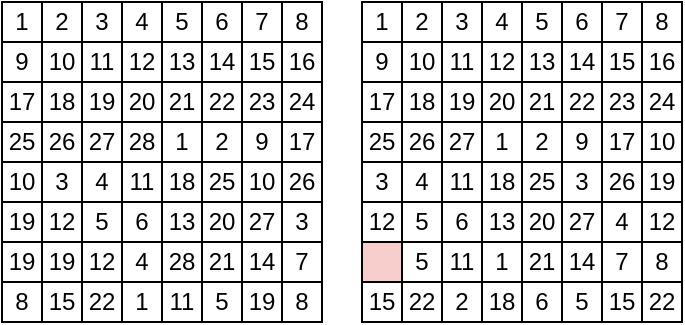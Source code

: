 <mxfile version="21.6.8" type="device">
  <diagram name="第 1 页" id="HcSQFv69GKQu6Lf1S37t">
    <mxGraphModel dx="724" dy="428" grid="0" gridSize="10" guides="1" tooltips="1" connect="1" arrows="1" fold="1" page="0" pageScale="1" pageWidth="827" pageHeight="1169" math="0" shadow="0">
      <root>
        <mxCell id="0" />
        <mxCell id="1" parent="0" />
        <mxCell id="40r2vgtaCQcfgzcxw1ov-1" value="1" style="rounded=0;whiteSpace=wrap;html=1;" vertex="1" parent="1">
          <mxGeometry x="80" y="80" width="20" height="20" as="geometry" />
        </mxCell>
        <mxCell id="40r2vgtaCQcfgzcxw1ov-2" value="2" style="rounded=0;whiteSpace=wrap;html=1;" vertex="1" parent="1">
          <mxGeometry x="100" y="80" width="20" height="20" as="geometry" />
        </mxCell>
        <mxCell id="40r2vgtaCQcfgzcxw1ov-3" value="3" style="rounded=0;whiteSpace=wrap;html=1;" vertex="1" parent="1">
          <mxGeometry x="120" y="80" width="20" height="20" as="geometry" />
        </mxCell>
        <mxCell id="40r2vgtaCQcfgzcxw1ov-4" value="4" style="rounded=0;whiteSpace=wrap;html=1;" vertex="1" parent="1">
          <mxGeometry x="140" y="80" width="20" height="20" as="geometry" />
        </mxCell>
        <mxCell id="40r2vgtaCQcfgzcxw1ov-5" value="5" style="rounded=0;whiteSpace=wrap;html=1;" vertex="1" parent="1">
          <mxGeometry x="160" y="80" width="20" height="20" as="geometry" />
        </mxCell>
        <mxCell id="40r2vgtaCQcfgzcxw1ov-6" value="6" style="rounded=0;whiteSpace=wrap;html=1;" vertex="1" parent="1">
          <mxGeometry x="180" y="80" width="20" height="20" as="geometry" />
        </mxCell>
        <mxCell id="40r2vgtaCQcfgzcxw1ov-7" value="7" style="rounded=0;whiteSpace=wrap;html=1;" vertex="1" parent="1">
          <mxGeometry x="200" y="80" width="20" height="20" as="geometry" />
        </mxCell>
        <mxCell id="40r2vgtaCQcfgzcxw1ov-8" value="8" style="rounded=0;whiteSpace=wrap;html=1;" vertex="1" parent="1">
          <mxGeometry x="220" y="80" width="20" height="20" as="geometry" />
        </mxCell>
        <mxCell id="40r2vgtaCQcfgzcxw1ov-9" value="9" style="rounded=0;whiteSpace=wrap;html=1;" vertex="1" parent="1">
          <mxGeometry x="80" y="100" width="20" height="20" as="geometry" />
        </mxCell>
        <mxCell id="40r2vgtaCQcfgzcxw1ov-10" value="10" style="rounded=0;whiteSpace=wrap;html=1;" vertex="1" parent="1">
          <mxGeometry x="100" y="100" width="20" height="20" as="geometry" />
        </mxCell>
        <mxCell id="40r2vgtaCQcfgzcxw1ov-11" value="11" style="rounded=0;whiteSpace=wrap;html=1;" vertex="1" parent="1">
          <mxGeometry x="120" y="100" width="20" height="20" as="geometry" />
        </mxCell>
        <mxCell id="40r2vgtaCQcfgzcxw1ov-12" value="12" style="rounded=0;whiteSpace=wrap;html=1;" vertex="1" parent="1">
          <mxGeometry x="140" y="100" width="20" height="20" as="geometry" />
        </mxCell>
        <mxCell id="40r2vgtaCQcfgzcxw1ov-13" value="13" style="rounded=0;whiteSpace=wrap;html=1;" vertex="1" parent="1">
          <mxGeometry x="160" y="100" width="20" height="20" as="geometry" />
        </mxCell>
        <mxCell id="40r2vgtaCQcfgzcxw1ov-14" value="14" style="rounded=0;whiteSpace=wrap;html=1;" vertex="1" parent="1">
          <mxGeometry x="180" y="100" width="20" height="20" as="geometry" />
        </mxCell>
        <mxCell id="40r2vgtaCQcfgzcxw1ov-15" value="15" style="rounded=0;whiteSpace=wrap;html=1;" vertex="1" parent="1">
          <mxGeometry x="200" y="100" width="20" height="20" as="geometry" />
        </mxCell>
        <mxCell id="40r2vgtaCQcfgzcxw1ov-16" value="16" style="rounded=0;whiteSpace=wrap;html=1;" vertex="1" parent="1">
          <mxGeometry x="220" y="100" width="20" height="20" as="geometry" />
        </mxCell>
        <mxCell id="40r2vgtaCQcfgzcxw1ov-17" value="17" style="rounded=0;whiteSpace=wrap;html=1;" vertex="1" parent="1">
          <mxGeometry x="80" y="120" width="20" height="20" as="geometry" />
        </mxCell>
        <mxCell id="40r2vgtaCQcfgzcxw1ov-18" value="18" style="rounded=0;whiteSpace=wrap;html=1;" vertex="1" parent="1">
          <mxGeometry x="100" y="120" width="20" height="20" as="geometry" />
        </mxCell>
        <mxCell id="40r2vgtaCQcfgzcxw1ov-19" value="19" style="rounded=0;whiteSpace=wrap;html=1;" vertex="1" parent="1">
          <mxGeometry x="120" y="120" width="20" height="20" as="geometry" />
        </mxCell>
        <mxCell id="40r2vgtaCQcfgzcxw1ov-20" value="20" style="rounded=0;whiteSpace=wrap;html=1;" vertex="1" parent="1">
          <mxGeometry x="140" y="120" width="20" height="20" as="geometry" />
        </mxCell>
        <mxCell id="40r2vgtaCQcfgzcxw1ov-21" value="21" style="rounded=0;whiteSpace=wrap;html=1;" vertex="1" parent="1">
          <mxGeometry x="160" y="120" width="20" height="20" as="geometry" />
        </mxCell>
        <mxCell id="40r2vgtaCQcfgzcxw1ov-22" value="22" style="rounded=0;whiteSpace=wrap;html=1;" vertex="1" parent="1">
          <mxGeometry x="180" y="120" width="20" height="20" as="geometry" />
        </mxCell>
        <mxCell id="40r2vgtaCQcfgzcxw1ov-23" value="23" style="rounded=0;whiteSpace=wrap;html=1;" vertex="1" parent="1">
          <mxGeometry x="200" y="120" width="20" height="20" as="geometry" />
        </mxCell>
        <mxCell id="40r2vgtaCQcfgzcxw1ov-24" value="24" style="rounded=0;whiteSpace=wrap;html=1;" vertex="1" parent="1">
          <mxGeometry x="220" y="120" width="20" height="20" as="geometry" />
        </mxCell>
        <mxCell id="40r2vgtaCQcfgzcxw1ov-25" value="25" style="rounded=0;whiteSpace=wrap;html=1;" vertex="1" parent="1">
          <mxGeometry x="80" y="140" width="20" height="20" as="geometry" />
        </mxCell>
        <mxCell id="40r2vgtaCQcfgzcxw1ov-26" value="26" style="rounded=0;whiteSpace=wrap;html=1;" vertex="1" parent="1">
          <mxGeometry x="100" y="140" width="20" height="20" as="geometry" />
        </mxCell>
        <mxCell id="40r2vgtaCQcfgzcxw1ov-27" value="27" style="rounded=0;whiteSpace=wrap;html=1;" vertex="1" parent="1">
          <mxGeometry x="120" y="140" width="20" height="20" as="geometry" />
        </mxCell>
        <mxCell id="40r2vgtaCQcfgzcxw1ov-28" value="28" style="rounded=0;whiteSpace=wrap;html=1;" vertex="1" parent="1">
          <mxGeometry x="140" y="140" width="20" height="20" as="geometry" />
        </mxCell>
        <mxCell id="40r2vgtaCQcfgzcxw1ov-29" value="1" style="rounded=0;whiteSpace=wrap;html=1;" vertex="1" parent="1">
          <mxGeometry x="160" y="140" width="20" height="20" as="geometry" />
        </mxCell>
        <mxCell id="40r2vgtaCQcfgzcxw1ov-30" value="2" style="rounded=0;whiteSpace=wrap;html=1;" vertex="1" parent="1">
          <mxGeometry x="180" y="140" width="20" height="20" as="geometry" />
        </mxCell>
        <mxCell id="40r2vgtaCQcfgzcxw1ov-31" value="9" style="rounded=0;whiteSpace=wrap;html=1;" vertex="1" parent="1">
          <mxGeometry x="200" y="140" width="20" height="20" as="geometry" />
        </mxCell>
        <mxCell id="40r2vgtaCQcfgzcxw1ov-32" value="17" style="rounded=0;whiteSpace=wrap;html=1;" vertex="1" parent="1">
          <mxGeometry x="220" y="140" width="20" height="20" as="geometry" />
        </mxCell>
        <mxCell id="40r2vgtaCQcfgzcxw1ov-33" value="10" style="rounded=0;whiteSpace=wrap;html=1;" vertex="1" parent="1">
          <mxGeometry x="80" y="160" width="20" height="20" as="geometry" />
        </mxCell>
        <mxCell id="40r2vgtaCQcfgzcxw1ov-34" value="3" style="rounded=0;whiteSpace=wrap;html=1;" vertex="1" parent="1">
          <mxGeometry x="100" y="160" width="20" height="20" as="geometry" />
        </mxCell>
        <mxCell id="40r2vgtaCQcfgzcxw1ov-35" value="4" style="rounded=0;whiteSpace=wrap;html=1;" vertex="1" parent="1">
          <mxGeometry x="120" y="160" width="20" height="20" as="geometry" />
        </mxCell>
        <mxCell id="40r2vgtaCQcfgzcxw1ov-36" value="11" style="rounded=0;whiteSpace=wrap;html=1;" vertex="1" parent="1">
          <mxGeometry x="140" y="160" width="20" height="20" as="geometry" />
        </mxCell>
        <mxCell id="40r2vgtaCQcfgzcxw1ov-37" value="18" style="rounded=0;whiteSpace=wrap;html=1;" vertex="1" parent="1">
          <mxGeometry x="160" y="160" width="20" height="20" as="geometry" />
        </mxCell>
        <mxCell id="40r2vgtaCQcfgzcxw1ov-38" value="25" style="rounded=0;whiteSpace=wrap;html=1;" vertex="1" parent="1">
          <mxGeometry x="180" y="160" width="20" height="20" as="geometry" />
        </mxCell>
        <mxCell id="40r2vgtaCQcfgzcxw1ov-39" value="10" style="rounded=0;whiteSpace=wrap;html=1;" vertex="1" parent="1">
          <mxGeometry x="200" y="160" width="20" height="20" as="geometry" />
        </mxCell>
        <mxCell id="40r2vgtaCQcfgzcxw1ov-40" value="26" style="rounded=0;whiteSpace=wrap;html=1;" vertex="1" parent="1">
          <mxGeometry x="220" y="160" width="20" height="20" as="geometry" />
        </mxCell>
        <mxCell id="40r2vgtaCQcfgzcxw1ov-41" value="19" style="rounded=0;whiteSpace=wrap;html=1;" vertex="1" parent="1">
          <mxGeometry x="80" y="180" width="20" height="20" as="geometry" />
        </mxCell>
        <mxCell id="40r2vgtaCQcfgzcxw1ov-42" value="12" style="rounded=0;whiteSpace=wrap;html=1;" vertex="1" parent="1">
          <mxGeometry x="100" y="180" width="20" height="20" as="geometry" />
        </mxCell>
        <mxCell id="40r2vgtaCQcfgzcxw1ov-43" value="5" style="rounded=0;whiteSpace=wrap;html=1;" vertex="1" parent="1">
          <mxGeometry x="120" y="180" width="20" height="20" as="geometry" />
        </mxCell>
        <mxCell id="40r2vgtaCQcfgzcxw1ov-44" value="6" style="rounded=0;whiteSpace=wrap;html=1;" vertex="1" parent="1">
          <mxGeometry x="140" y="180" width="20" height="20" as="geometry" />
        </mxCell>
        <mxCell id="40r2vgtaCQcfgzcxw1ov-45" value="13" style="rounded=0;whiteSpace=wrap;html=1;" vertex="1" parent="1">
          <mxGeometry x="160" y="180" width="20" height="20" as="geometry" />
        </mxCell>
        <mxCell id="40r2vgtaCQcfgzcxw1ov-46" value="20" style="rounded=0;whiteSpace=wrap;html=1;" vertex="1" parent="1">
          <mxGeometry x="180" y="180" width="20" height="20" as="geometry" />
        </mxCell>
        <mxCell id="40r2vgtaCQcfgzcxw1ov-47" value="27" style="rounded=0;whiteSpace=wrap;html=1;" vertex="1" parent="1">
          <mxGeometry x="200" y="180" width="20" height="20" as="geometry" />
        </mxCell>
        <mxCell id="40r2vgtaCQcfgzcxw1ov-48" value="3" style="rounded=0;whiteSpace=wrap;html=1;" vertex="1" parent="1">
          <mxGeometry x="220" y="180" width="20" height="20" as="geometry" />
        </mxCell>
        <mxCell id="40r2vgtaCQcfgzcxw1ov-49" value="19" style="rounded=0;whiteSpace=wrap;html=1;" vertex="1" parent="1">
          <mxGeometry x="80" y="200" width="20" height="20" as="geometry" />
        </mxCell>
        <mxCell id="40r2vgtaCQcfgzcxw1ov-50" value="19" style="rounded=0;whiteSpace=wrap;html=1;" vertex="1" parent="1">
          <mxGeometry x="100" y="200" width="20" height="20" as="geometry" />
        </mxCell>
        <mxCell id="40r2vgtaCQcfgzcxw1ov-51" value="12" style="rounded=0;whiteSpace=wrap;html=1;" vertex="1" parent="1">
          <mxGeometry x="120" y="200" width="20" height="20" as="geometry" />
        </mxCell>
        <mxCell id="40r2vgtaCQcfgzcxw1ov-52" value="4" style="rounded=0;whiteSpace=wrap;html=1;" vertex="1" parent="1">
          <mxGeometry x="140" y="200" width="20" height="20" as="geometry" />
        </mxCell>
        <mxCell id="40r2vgtaCQcfgzcxw1ov-53" value="28" style="rounded=0;whiteSpace=wrap;html=1;" vertex="1" parent="1">
          <mxGeometry x="160" y="200" width="20" height="20" as="geometry" />
        </mxCell>
        <mxCell id="40r2vgtaCQcfgzcxw1ov-54" value="21" style="rounded=0;whiteSpace=wrap;html=1;" vertex="1" parent="1">
          <mxGeometry x="180" y="200" width="20" height="20" as="geometry" />
        </mxCell>
        <mxCell id="40r2vgtaCQcfgzcxw1ov-55" value="14" style="rounded=0;whiteSpace=wrap;html=1;" vertex="1" parent="1">
          <mxGeometry x="200" y="200" width="20" height="20" as="geometry" />
        </mxCell>
        <mxCell id="40r2vgtaCQcfgzcxw1ov-56" value="7" style="rounded=0;whiteSpace=wrap;html=1;" vertex="1" parent="1">
          <mxGeometry x="220" y="200" width="20" height="20" as="geometry" />
        </mxCell>
        <mxCell id="40r2vgtaCQcfgzcxw1ov-57" value="8" style="rounded=0;whiteSpace=wrap;html=1;" vertex="1" parent="1">
          <mxGeometry x="80" y="220" width="20" height="20" as="geometry" />
        </mxCell>
        <mxCell id="40r2vgtaCQcfgzcxw1ov-58" value="15" style="rounded=0;whiteSpace=wrap;html=1;" vertex="1" parent="1">
          <mxGeometry x="100" y="220" width="20" height="20" as="geometry" />
        </mxCell>
        <mxCell id="40r2vgtaCQcfgzcxw1ov-59" value="22" style="rounded=0;whiteSpace=wrap;html=1;" vertex="1" parent="1">
          <mxGeometry x="120" y="220" width="20" height="20" as="geometry" />
        </mxCell>
        <mxCell id="40r2vgtaCQcfgzcxw1ov-60" value="1" style="rounded=0;whiteSpace=wrap;html=1;" vertex="1" parent="1">
          <mxGeometry x="140" y="220" width="20" height="20" as="geometry" />
        </mxCell>
        <mxCell id="40r2vgtaCQcfgzcxw1ov-61" value="11" style="rounded=0;whiteSpace=wrap;html=1;" vertex="1" parent="1">
          <mxGeometry x="160" y="220" width="20" height="20" as="geometry" />
        </mxCell>
        <mxCell id="40r2vgtaCQcfgzcxw1ov-62" value="5" style="rounded=0;whiteSpace=wrap;html=1;" vertex="1" parent="1">
          <mxGeometry x="180" y="220" width="20" height="20" as="geometry" />
        </mxCell>
        <mxCell id="40r2vgtaCQcfgzcxw1ov-63" value="19" style="rounded=0;whiteSpace=wrap;html=1;" vertex="1" parent="1">
          <mxGeometry x="200" y="220" width="20" height="20" as="geometry" />
        </mxCell>
        <mxCell id="40r2vgtaCQcfgzcxw1ov-64" value="8" style="rounded=0;whiteSpace=wrap;html=1;" vertex="1" parent="1">
          <mxGeometry x="220" y="220" width="20" height="20" as="geometry" />
        </mxCell>
        <mxCell id="40r2vgtaCQcfgzcxw1ov-65" value="1" style="rounded=0;whiteSpace=wrap;html=1;" vertex="1" parent="1">
          <mxGeometry x="260" y="80" width="20" height="20" as="geometry" />
        </mxCell>
        <mxCell id="40r2vgtaCQcfgzcxw1ov-66" value="2" style="rounded=0;whiteSpace=wrap;html=1;" vertex="1" parent="1">
          <mxGeometry x="280" y="80" width="20" height="20" as="geometry" />
        </mxCell>
        <mxCell id="40r2vgtaCQcfgzcxw1ov-67" value="3" style="rounded=0;whiteSpace=wrap;html=1;" vertex="1" parent="1">
          <mxGeometry x="300" y="80" width="20" height="20" as="geometry" />
        </mxCell>
        <mxCell id="40r2vgtaCQcfgzcxw1ov-68" value="4" style="rounded=0;whiteSpace=wrap;html=1;" vertex="1" parent="1">
          <mxGeometry x="320" y="80" width="20" height="20" as="geometry" />
        </mxCell>
        <mxCell id="40r2vgtaCQcfgzcxw1ov-69" value="5" style="rounded=0;whiteSpace=wrap;html=1;" vertex="1" parent="1">
          <mxGeometry x="340" y="80" width="20" height="20" as="geometry" />
        </mxCell>
        <mxCell id="40r2vgtaCQcfgzcxw1ov-70" value="6" style="rounded=0;whiteSpace=wrap;html=1;" vertex="1" parent="1">
          <mxGeometry x="360" y="80" width="20" height="20" as="geometry" />
        </mxCell>
        <mxCell id="40r2vgtaCQcfgzcxw1ov-71" value="7" style="rounded=0;whiteSpace=wrap;html=1;" vertex="1" parent="1">
          <mxGeometry x="380" y="80" width="20" height="20" as="geometry" />
        </mxCell>
        <mxCell id="40r2vgtaCQcfgzcxw1ov-72" value="8" style="rounded=0;whiteSpace=wrap;html=1;" vertex="1" parent="1">
          <mxGeometry x="400" y="80" width="20" height="20" as="geometry" />
        </mxCell>
        <mxCell id="40r2vgtaCQcfgzcxw1ov-73" value="9" style="rounded=0;whiteSpace=wrap;html=1;" vertex="1" parent="1">
          <mxGeometry x="260" y="100" width="20" height="20" as="geometry" />
        </mxCell>
        <mxCell id="40r2vgtaCQcfgzcxw1ov-74" value="10" style="rounded=0;whiteSpace=wrap;html=1;" vertex="1" parent="1">
          <mxGeometry x="280" y="100" width="20" height="20" as="geometry" />
        </mxCell>
        <mxCell id="40r2vgtaCQcfgzcxw1ov-75" value="11" style="rounded=0;whiteSpace=wrap;html=1;" vertex="1" parent="1">
          <mxGeometry x="300" y="100" width="20" height="20" as="geometry" />
        </mxCell>
        <mxCell id="40r2vgtaCQcfgzcxw1ov-76" value="12" style="rounded=0;whiteSpace=wrap;html=1;" vertex="1" parent="1">
          <mxGeometry x="320" y="100" width="20" height="20" as="geometry" />
        </mxCell>
        <mxCell id="40r2vgtaCQcfgzcxw1ov-77" value="13" style="rounded=0;whiteSpace=wrap;html=1;" vertex="1" parent="1">
          <mxGeometry x="340" y="100" width="20" height="20" as="geometry" />
        </mxCell>
        <mxCell id="40r2vgtaCQcfgzcxw1ov-78" value="14" style="rounded=0;whiteSpace=wrap;html=1;" vertex="1" parent="1">
          <mxGeometry x="360" y="100" width="20" height="20" as="geometry" />
        </mxCell>
        <mxCell id="40r2vgtaCQcfgzcxw1ov-79" value="15" style="rounded=0;whiteSpace=wrap;html=1;" vertex="1" parent="1">
          <mxGeometry x="380" y="100" width="20" height="20" as="geometry" />
        </mxCell>
        <mxCell id="40r2vgtaCQcfgzcxw1ov-80" value="16" style="rounded=0;whiteSpace=wrap;html=1;" vertex="1" parent="1">
          <mxGeometry x="400" y="100" width="20" height="20" as="geometry" />
        </mxCell>
        <mxCell id="40r2vgtaCQcfgzcxw1ov-81" value="17" style="rounded=0;whiteSpace=wrap;html=1;" vertex="1" parent="1">
          <mxGeometry x="260" y="120" width="20" height="20" as="geometry" />
        </mxCell>
        <mxCell id="40r2vgtaCQcfgzcxw1ov-82" value="18" style="rounded=0;whiteSpace=wrap;html=1;" vertex="1" parent="1">
          <mxGeometry x="280" y="120" width="20" height="20" as="geometry" />
        </mxCell>
        <mxCell id="40r2vgtaCQcfgzcxw1ov-83" value="19" style="rounded=0;whiteSpace=wrap;html=1;" vertex="1" parent="1">
          <mxGeometry x="300" y="120" width="20" height="20" as="geometry" />
        </mxCell>
        <mxCell id="40r2vgtaCQcfgzcxw1ov-84" value="20" style="rounded=0;whiteSpace=wrap;html=1;" vertex="1" parent="1">
          <mxGeometry x="320" y="120" width="20" height="20" as="geometry" />
        </mxCell>
        <mxCell id="40r2vgtaCQcfgzcxw1ov-85" value="21" style="rounded=0;whiteSpace=wrap;html=1;" vertex="1" parent="1">
          <mxGeometry x="340" y="120" width="20" height="20" as="geometry" />
        </mxCell>
        <mxCell id="40r2vgtaCQcfgzcxw1ov-86" value="22" style="rounded=0;whiteSpace=wrap;html=1;" vertex="1" parent="1">
          <mxGeometry x="360" y="120" width="20" height="20" as="geometry" />
        </mxCell>
        <mxCell id="40r2vgtaCQcfgzcxw1ov-87" value="23" style="rounded=0;whiteSpace=wrap;html=1;" vertex="1" parent="1">
          <mxGeometry x="380" y="120" width="20" height="20" as="geometry" />
        </mxCell>
        <mxCell id="40r2vgtaCQcfgzcxw1ov-88" value="24" style="rounded=0;whiteSpace=wrap;html=1;" vertex="1" parent="1">
          <mxGeometry x="400" y="120" width="20" height="20" as="geometry" />
        </mxCell>
        <mxCell id="40r2vgtaCQcfgzcxw1ov-89" value="25" style="rounded=0;whiteSpace=wrap;html=1;" vertex="1" parent="1">
          <mxGeometry x="260" y="140" width="20" height="20" as="geometry" />
        </mxCell>
        <mxCell id="40r2vgtaCQcfgzcxw1ov-90" value="26" style="rounded=0;whiteSpace=wrap;html=1;" vertex="1" parent="1">
          <mxGeometry x="280" y="140" width="20" height="20" as="geometry" />
        </mxCell>
        <mxCell id="40r2vgtaCQcfgzcxw1ov-91" value="27" style="rounded=0;whiteSpace=wrap;html=1;" vertex="1" parent="1">
          <mxGeometry x="300" y="140" width="20" height="20" as="geometry" />
        </mxCell>
        <mxCell id="40r2vgtaCQcfgzcxw1ov-92" value="1" style="rounded=0;whiteSpace=wrap;html=1;" vertex="1" parent="1">
          <mxGeometry x="320" y="140" width="20" height="20" as="geometry" />
        </mxCell>
        <mxCell id="40r2vgtaCQcfgzcxw1ov-93" value="2" style="rounded=0;whiteSpace=wrap;html=1;" vertex="1" parent="1">
          <mxGeometry x="340" y="140" width="20" height="20" as="geometry" />
        </mxCell>
        <mxCell id="40r2vgtaCQcfgzcxw1ov-94" value="9" style="rounded=0;whiteSpace=wrap;html=1;" vertex="1" parent="1">
          <mxGeometry x="360" y="140" width="20" height="20" as="geometry" />
        </mxCell>
        <mxCell id="40r2vgtaCQcfgzcxw1ov-95" value="17" style="rounded=0;whiteSpace=wrap;html=1;" vertex="1" parent="1">
          <mxGeometry x="380" y="140" width="20" height="20" as="geometry" />
        </mxCell>
        <mxCell id="40r2vgtaCQcfgzcxw1ov-96" value="10" style="rounded=0;whiteSpace=wrap;html=1;" vertex="1" parent="1">
          <mxGeometry x="400" y="140" width="20" height="20" as="geometry" />
        </mxCell>
        <mxCell id="40r2vgtaCQcfgzcxw1ov-97" value="3" style="rounded=0;whiteSpace=wrap;html=1;" vertex="1" parent="1">
          <mxGeometry x="260" y="160" width="20" height="20" as="geometry" />
        </mxCell>
        <mxCell id="40r2vgtaCQcfgzcxw1ov-98" value="4" style="rounded=0;whiteSpace=wrap;html=1;" vertex="1" parent="1">
          <mxGeometry x="280" y="160" width="20" height="20" as="geometry" />
        </mxCell>
        <mxCell id="40r2vgtaCQcfgzcxw1ov-99" value="11" style="rounded=0;whiteSpace=wrap;html=1;" vertex="1" parent="1">
          <mxGeometry x="300" y="160" width="20" height="20" as="geometry" />
        </mxCell>
        <mxCell id="40r2vgtaCQcfgzcxw1ov-100" value="18" style="rounded=0;whiteSpace=wrap;html=1;" vertex="1" parent="1">
          <mxGeometry x="320" y="160" width="20" height="20" as="geometry" />
        </mxCell>
        <mxCell id="40r2vgtaCQcfgzcxw1ov-101" value="25" style="rounded=0;whiteSpace=wrap;html=1;" vertex="1" parent="1">
          <mxGeometry x="340" y="160" width="20" height="20" as="geometry" />
        </mxCell>
        <mxCell id="40r2vgtaCQcfgzcxw1ov-102" value="3" style="rounded=0;whiteSpace=wrap;html=1;" vertex="1" parent="1">
          <mxGeometry x="360" y="160" width="20" height="20" as="geometry" />
        </mxCell>
        <mxCell id="40r2vgtaCQcfgzcxw1ov-103" value="26" style="rounded=0;whiteSpace=wrap;html=1;" vertex="1" parent="1">
          <mxGeometry x="380" y="160" width="20" height="20" as="geometry" />
        </mxCell>
        <mxCell id="40r2vgtaCQcfgzcxw1ov-104" value="19" style="rounded=0;whiteSpace=wrap;html=1;" vertex="1" parent="1">
          <mxGeometry x="400" y="160" width="20" height="20" as="geometry" />
        </mxCell>
        <mxCell id="40r2vgtaCQcfgzcxw1ov-105" value="12" style="rounded=0;whiteSpace=wrap;html=1;" vertex="1" parent="1">
          <mxGeometry x="260" y="180" width="20" height="20" as="geometry" />
        </mxCell>
        <mxCell id="40r2vgtaCQcfgzcxw1ov-106" value="5" style="rounded=0;whiteSpace=wrap;html=1;" vertex="1" parent="1">
          <mxGeometry x="280" y="180" width="20" height="20" as="geometry" />
        </mxCell>
        <mxCell id="40r2vgtaCQcfgzcxw1ov-107" value="6" style="rounded=0;whiteSpace=wrap;html=1;" vertex="1" parent="1">
          <mxGeometry x="300" y="180" width="20" height="20" as="geometry" />
        </mxCell>
        <mxCell id="40r2vgtaCQcfgzcxw1ov-108" value="13" style="rounded=0;whiteSpace=wrap;html=1;" vertex="1" parent="1">
          <mxGeometry x="320" y="180" width="20" height="20" as="geometry" />
        </mxCell>
        <mxCell id="40r2vgtaCQcfgzcxw1ov-109" value="20" style="rounded=0;whiteSpace=wrap;html=1;" vertex="1" parent="1">
          <mxGeometry x="340" y="180" width="20" height="20" as="geometry" />
        </mxCell>
        <mxCell id="40r2vgtaCQcfgzcxw1ov-110" value="27" style="rounded=0;whiteSpace=wrap;html=1;" vertex="1" parent="1">
          <mxGeometry x="360" y="180" width="20" height="20" as="geometry" />
        </mxCell>
        <mxCell id="40r2vgtaCQcfgzcxw1ov-111" value="4" style="rounded=0;whiteSpace=wrap;html=1;" vertex="1" parent="1">
          <mxGeometry x="380" y="180" width="20" height="20" as="geometry" />
        </mxCell>
        <mxCell id="40r2vgtaCQcfgzcxw1ov-112" value="12" style="rounded=0;whiteSpace=wrap;html=1;" vertex="1" parent="1">
          <mxGeometry x="400" y="180" width="20" height="20" as="geometry" />
        </mxCell>
        <mxCell id="40r2vgtaCQcfgzcxw1ov-113" value="" style="rounded=0;whiteSpace=wrap;html=1;fillColor=#f8cecc;strokeColor=#000000;" vertex="1" parent="1">
          <mxGeometry x="260" y="200" width="20" height="20" as="geometry" />
        </mxCell>
        <mxCell id="40r2vgtaCQcfgzcxw1ov-114" value="5" style="rounded=0;whiteSpace=wrap;html=1;" vertex="1" parent="1">
          <mxGeometry x="280" y="200" width="20" height="20" as="geometry" />
        </mxCell>
        <mxCell id="40r2vgtaCQcfgzcxw1ov-115" value="11" style="rounded=0;whiteSpace=wrap;html=1;" vertex="1" parent="1">
          <mxGeometry x="300" y="200" width="20" height="20" as="geometry" />
        </mxCell>
        <mxCell id="40r2vgtaCQcfgzcxw1ov-116" value="1" style="rounded=0;whiteSpace=wrap;html=1;" vertex="1" parent="1">
          <mxGeometry x="320" y="200" width="20" height="20" as="geometry" />
        </mxCell>
        <mxCell id="40r2vgtaCQcfgzcxw1ov-117" value="21" style="rounded=0;whiteSpace=wrap;html=1;" vertex="1" parent="1">
          <mxGeometry x="340" y="200" width="20" height="20" as="geometry" />
        </mxCell>
        <mxCell id="40r2vgtaCQcfgzcxw1ov-118" value="14" style="rounded=0;whiteSpace=wrap;html=1;" vertex="1" parent="1">
          <mxGeometry x="360" y="200" width="20" height="20" as="geometry" />
        </mxCell>
        <mxCell id="40r2vgtaCQcfgzcxw1ov-119" value="7" style="rounded=0;whiteSpace=wrap;html=1;" vertex="1" parent="1">
          <mxGeometry x="380" y="200" width="20" height="20" as="geometry" />
        </mxCell>
        <mxCell id="40r2vgtaCQcfgzcxw1ov-120" value="8" style="rounded=0;whiteSpace=wrap;html=1;" vertex="1" parent="1">
          <mxGeometry x="400" y="200" width="20" height="20" as="geometry" />
        </mxCell>
        <mxCell id="40r2vgtaCQcfgzcxw1ov-121" value="15" style="rounded=0;whiteSpace=wrap;html=1;" vertex="1" parent="1">
          <mxGeometry x="260" y="220" width="20" height="20" as="geometry" />
        </mxCell>
        <mxCell id="40r2vgtaCQcfgzcxw1ov-122" value="22" style="rounded=0;whiteSpace=wrap;html=1;" vertex="1" parent="1">
          <mxGeometry x="280" y="220" width="20" height="20" as="geometry" />
        </mxCell>
        <mxCell id="40r2vgtaCQcfgzcxw1ov-123" value="2" style="rounded=0;whiteSpace=wrap;html=1;" vertex="1" parent="1">
          <mxGeometry x="300" y="220" width="20" height="20" as="geometry" />
        </mxCell>
        <mxCell id="40r2vgtaCQcfgzcxw1ov-124" value="18" style="rounded=0;whiteSpace=wrap;html=1;" vertex="1" parent="1">
          <mxGeometry x="320" y="220" width="20" height="20" as="geometry" />
        </mxCell>
        <mxCell id="40r2vgtaCQcfgzcxw1ov-125" value="6" style="rounded=0;whiteSpace=wrap;html=1;" vertex="1" parent="1">
          <mxGeometry x="340" y="220" width="20" height="20" as="geometry" />
        </mxCell>
        <mxCell id="40r2vgtaCQcfgzcxw1ov-126" value="5" style="rounded=0;whiteSpace=wrap;html=1;" vertex="1" parent="1">
          <mxGeometry x="360" y="220" width="20" height="20" as="geometry" />
        </mxCell>
        <mxCell id="40r2vgtaCQcfgzcxw1ov-127" value="15" style="rounded=0;whiteSpace=wrap;html=1;" vertex="1" parent="1">
          <mxGeometry x="380" y="220" width="20" height="20" as="geometry" />
        </mxCell>
        <mxCell id="40r2vgtaCQcfgzcxw1ov-128" value="22" style="rounded=0;whiteSpace=wrap;html=1;" vertex="1" parent="1">
          <mxGeometry x="400" y="220" width="20" height="20" as="geometry" />
        </mxCell>
      </root>
    </mxGraphModel>
  </diagram>
</mxfile>
